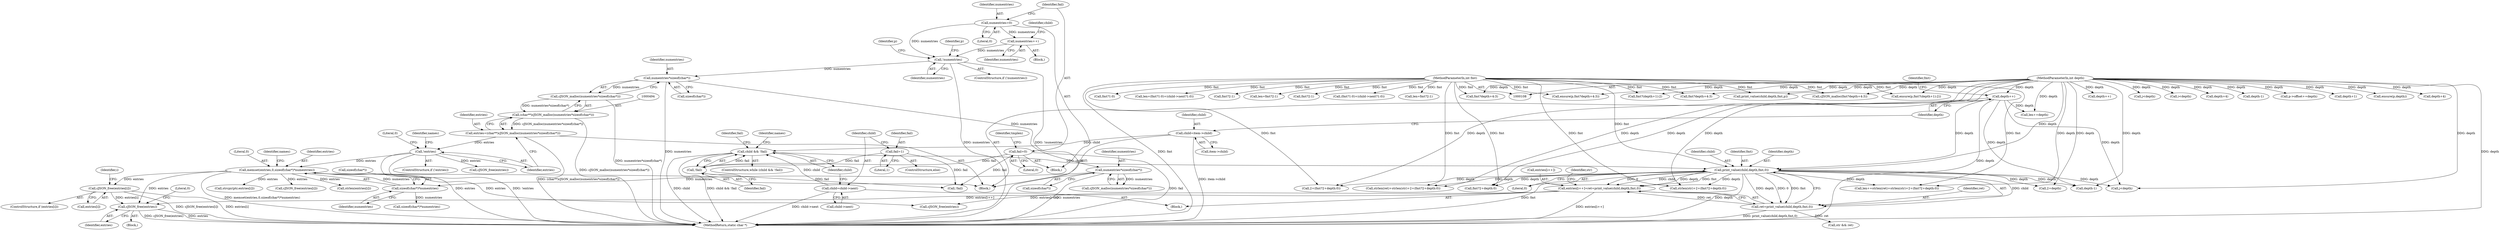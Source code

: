 digraph "0_iperf_91f2fa59e8ed80dfbf400add0164ee0e508e412a_42@API" {
"1000652" [label="(Call,cJSON_free(entries))"];
"1000646" [label="(Call,cJSON_free(entries[i]))"];
"1000522" [label="(Call,memset(entries,0,sizeof(char*)*numentries))"];
"1000501" [label="(Call,!entries)"];
"1000491" [label="(Call,entries=(char**)cJSON_malloc(numentries*sizeof(char*)))"];
"1000493" [label="(Call,(char**)cJSON_malloc(numentries*sizeof(char*)))"];
"1000495" [label="(Call,cJSON_malloc(numentries*sizeof(char*)))"];
"1000496" [label="(Call,numentries*sizeof(char*))"];
"1000167" [label="(Call,!numentries)"];
"1000159" [label="(Call,numentries++)"];
"1000145" [label="(Call,numentries=0)"];
"1000525" [label="(Call,sizeof(char*)*numentries)"];
"1000510" [label="(Call,numentries*sizeof(char*))"];
"1000565" [label="(Call,entries[i++]=ret=print_value(child,depth,fmt,0))"];
"1000570" [label="(Call,ret=print_value(child,depth,fmt,0))"];
"1000572" [label="(Call,print_value(child,depth,fmt,0))"];
"1000549" [label="(Call,child && !fail)"];
"1000601" [label="(Call,child=child->next)"];
"1000536" [label="(Call,child=item->child)"];
"1000551" [label="(Call,!fail)"];
"1000598" [label="(Call,fail=1)"];
"1000149" [label="(Call,fail=0)"];
"1000541" [label="(Call,depth++)"];
"1000110" [label="(MethodParameterIn,int depth)"];
"1000111" [label="(MethodParameterIn,int fmt)"];
"1000572" [label="(Call,print_value(child,depth,fmt,0))"];
"1000509" [label="(Call,cJSON_malloc(numentries*sizeof(char*)))"];
"1000242" [label="(Identifier,p)"];
"1000385" [label="(Call,len=(fmt?1:0)+(child->next?1:0))"];
"1000315" [label="(Call,j<depth)"];
"1000646" [label="(Call,cJSON_free(entries[i]))"];
"1000151" [label="(Literal,0)"];
"1000522" [label="(Call,memset(entries,0,sizeof(char*)*numentries))"];
"1000530" [label="(Identifier,names)"];
"1000652" [label="(Call,cJSON_free(entries))"];
"1000498" [label="(Call,sizeof(char*))"];
"1000729" [label="(Call,strcpy(ptr,entries[i]))"];
"1000219" [label="(Call,i<depth)"];
"1000591" [label="(Call,fmt?2+depth:0)"];
"1000548" [label="(ControlStructure,while (child && !fail))"];
"1000146" [label="(Identifier,numentries)"];
"1000511" [label="(Identifier,numentries)"];
"1000178" [label="(Call,depth+4)"];
"1000608" [label="(Identifier,fail)"];
"1000573" [label="(Identifier,child)"];
"1000162" [label="(Identifier,child)"];
"1000541" [label="(Call,depth++)"];
"1000578" [label="(Call,str && ret)"];
"1000154" [label="(Identifier,tmplen)"];
"1000537" [label="(Identifier,child)"];
"1000571" [label="(Identifier,ret)"];
"1000176" [label="(Call,fmt?depth+4:3)"];
"1000510" [label="(Call,numentries*sizeof(char*))"];
"1000463" [label="(Call,depth-1)"];
"1000647" [label="(Call,entries[i])"];
"1000145" [label="(Call,numentries=0)"];
"1000581" [label="(Call,len+=strlen(ret)+strlen(str)+2+(fmt?2+depth:0))"];
"1000772" [label="(Call,cJSON_free(entries))"];
"1000325" [label="(Call,p->offset+=depth)"];
"1000512" [label="(Call,sizeof(char*))"];
"1000597" [label="(ControlStructure,else)"];
"1000766" [label="(Call,cJSON_free(entries[i]))"];
"1000495" [label="(Call,cJSON_malloc(numentries*sizeof(char*)))"];
"1000593" [label="(Call,2+depth)"];
"1000446" [label="(Call,depth+1)"];
"1000603" [label="(Call,child->next)"];
"1000167" [label="(Call,!numentries)"];
"1000496" [label="(Call,numentries*sizeof(char*))"];
"1000653" [label="(Identifier,entries)"];
"1000171" [label="(Identifier,p)"];
"1000251" [label="(Call,fmt?2:1)"];
"1000160" [label="(Identifier,numentries)"];
"1000575" [label="(Identifier,fmt)"];
"1000492" [label="(Identifier,entries)"];
"1000542" [label="(Identifier,depth)"];
"1000341" [label="(Call,len=fmt?2:1)"];
"1000544" [label="(Identifier,fmt)"];
"1000168" [label="(Identifier,numentries)"];
"1000149" [label="(Call,fail=0)"];
"1000642" [label="(ControlStructure,if (entries[i]))"];
"1000343" [label="(Call,fmt?2:1)"];
"1000607" [label="(Call,!fail)"];
"1000523" [label="(Identifier,entries)"];
"1000444" [label="(Call,fmt?(depth+1):2)"];
"1000497" [label="(Identifier,numentries)"];
"1000387" [label="(Call,(fmt?1:0)+(child->next?1:0))"];
"1000490" [label="(Block,)"];
"1000586" [label="(Call,strlen(str)+2+(fmt?2+depth:0))"];
"1000491" [label="(Call,entries=(char**)cJSON_malloc(numentries*sizeof(char*)))"];
"1000804" [label="(MethodReturn,static char *)"];
"1000602" [label="(Identifier,child)"];
"1000545" [label="(Call,len+=depth)"];
"1000249" [label="(Call,len=fmt?2:1)"];
"1000600" [label="(Literal,1)"];
"1000303" [label="(Call,ensure(p,depth))"];
"1000553" [label="(Block,)"];
"1000111" [label="(MethodParameterIn,int fmt)"];
"1000110" [label="(MethodParameterIn,int depth)"];
"1000574" [label="(Identifier,depth)"];
"1000190" [label="(Call,depth+4)"];
"1000538" [label="(Call,item->child)"];
"1000536" [label="(Call,child=item->child)"];
"1000147" [label="(Literal,0)"];
"1000532" [label="(Call,sizeof(char*)*numentries)"];
"1000549" [label="(Call,child && !fail)"];
"1000623" [label="(Block,)"];
"1000655" [label="(Literal,0)"];
"1000692" [label="(Call,j<depth)"];
"1000525" [label="(Call,sizeof(char*)*numentries)"];
"1000174" [label="(Call,ensure(p,fmt?depth+4:3))"];
"1000524" [label="(Literal,0)"];
"1000150" [label="(Identifier,fail)"];
"1000601" [label="(Call,child=child->next)"];
"1000158" [label="(Block,)"];
"1000579" [label="(Identifier,str)"];
"1000166" [label="(ControlStructure,if (!numentries))"];
"1000388" [label="(Call,fmt?1:0)"];
"1000188" [label="(Call,fmt?depth+4:3)"];
"1000374" [label="(Call,print_value(child,depth,fmt,p))"];
"1000526" [label="(Call,sizeof(char*))"];
"1000500" [label="(ControlStructure,if (!entries))"];
"1000570" [label="(Call,ret=print_value(child,depth,fmt,0))"];
"1000552" [label="(Identifier,fail)"];
"1000576" [label="(Literal,0)"];
"1000565" [label="(Call,entries[i++]=ret=print_value(child,depth,fmt,0))"];
"1000518" [label="(Call,cJSON_free(entries))"];
"1000502" [label="(Identifier,entries)"];
"1000504" [label="(Literal,0)"];
"1000113" [label="(Block,)"];
"1000589" [label="(Call,2+(fmt?2+depth:0))"];
"1000501" [label="(Call,!entries)"];
"1000556" [label="(Identifier,names)"];
"1000782" [label="(Call,depth-1)"];
"1000632" [label="(Identifier,i)"];
"1000159" [label="(Call,numentries++)"];
"1000187" [label="(Call,cJSON_malloc(fmt?depth+4:3))"];
"1000506" [label="(Identifier,names)"];
"1000293" [label="(Call,depth++)"];
"1000551" [label="(Call,!fail)"];
"1000493" [label="(Call,(char**)cJSON_malloc(numentries*sizeof(char*)))"];
"1000528" [label="(Identifier,numentries)"];
"1000550" [label="(Identifier,child)"];
"1000598" [label="(Call,fail=1)"];
"1000599" [label="(Identifier,fail)"];
"1000736" [label="(Call,strlen(entries[i]))"];
"1000566" [label="(Call,entries[i++])"];
"1000442" [label="(Call,ensure(p,fmt?(depth+1):2))"];
"1000583" [label="(Call,strlen(ret)+strlen(str)+2+(fmt?2+depth:0))"];
"1000652" -> "1000623"  [label="AST: "];
"1000652" -> "1000653"  [label="CFG: "];
"1000653" -> "1000652"  [label="AST: "];
"1000655" -> "1000652"  [label="CFG: "];
"1000652" -> "1000804"  [label="DDG: cJSON_free(entries)"];
"1000652" -> "1000804"  [label="DDG: entries"];
"1000646" -> "1000652"  [label="DDG: entries[i]"];
"1000565" -> "1000652"  [label="DDG: entries[i++]"];
"1000522" -> "1000652"  [label="DDG: entries"];
"1000646" -> "1000642"  [label="AST: "];
"1000646" -> "1000647"  [label="CFG: "];
"1000647" -> "1000646"  [label="AST: "];
"1000632" -> "1000646"  [label="CFG: "];
"1000646" -> "1000804"  [label="DDG: cJSON_free(entries[i])"];
"1000646" -> "1000804"  [label="DDG: entries[i]"];
"1000522" -> "1000646"  [label="DDG: entries"];
"1000522" -> "1000490"  [label="AST: "];
"1000522" -> "1000525"  [label="CFG: "];
"1000523" -> "1000522"  [label="AST: "];
"1000524" -> "1000522"  [label="AST: "];
"1000525" -> "1000522"  [label="AST: "];
"1000530" -> "1000522"  [label="CFG: "];
"1000522" -> "1000804"  [label="DDG: memset(entries,0,sizeof(char*)*numentries)"];
"1000501" -> "1000522"  [label="DDG: entries"];
"1000525" -> "1000522"  [label="DDG: numentries"];
"1000522" -> "1000729"  [label="DDG: entries"];
"1000522" -> "1000736"  [label="DDG: entries"];
"1000522" -> "1000766"  [label="DDG: entries"];
"1000522" -> "1000772"  [label="DDG: entries"];
"1000501" -> "1000500"  [label="AST: "];
"1000501" -> "1000502"  [label="CFG: "];
"1000502" -> "1000501"  [label="AST: "];
"1000504" -> "1000501"  [label="CFG: "];
"1000506" -> "1000501"  [label="CFG: "];
"1000501" -> "1000804"  [label="DDG: entries"];
"1000501" -> "1000804"  [label="DDG: !entries"];
"1000491" -> "1000501"  [label="DDG: entries"];
"1000501" -> "1000518"  [label="DDG: entries"];
"1000491" -> "1000490"  [label="AST: "];
"1000491" -> "1000493"  [label="CFG: "];
"1000492" -> "1000491"  [label="AST: "];
"1000493" -> "1000491"  [label="AST: "];
"1000502" -> "1000491"  [label="CFG: "];
"1000491" -> "1000804"  [label="DDG: (char**)cJSON_malloc(numentries*sizeof(char*))"];
"1000493" -> "1000491"  [label="DDG: cJSON_malloc(numentries*sizeof(char*))"];
"1000493" -> "1000495"  [label="CFG: "];
"1000494" -> "1000493"  [label="AST: "];
"1000495" -> "1000493"  [label="AST: "];
"1000493" -> "1000804"  [label="DDG: cJSON_malloc(numentries*sizeof(char*))"];
"1000495" -> "1000493"  [label="DDG: numentries*sizeof(char*)"];
"1000495" -> "1000496"  [label="CFG: "];
"1000496" -> "1000495"  [label="AST: "];
"1000495" -> "1000804"  [label="DDG: numentries*sizeof(char*)"];
"1000496" -> "1000495"  [label="DDG: numentries"];
"1000496" -> "1000498"  [label="CFG: "];
"1000497" -> "1000496"  [label="AST: "];
"1000498" -> "1000496"  [label="AST: "];
"1000496" -> "1000804"  [label="DDG: numentries"];
"1000167" -> "1000496"  [label="DDG: numentries"];
"1000496" -> "1000510"  [label="DDG: numentries"];
"1000167" -> "1000166"  [label="AST: "];
"1000167" -> "1000168"  [label="CFG: "];
"1000168" -> "1000167"  [label="AST: "];
"1000171" -> "1000167"  [label="CFG: "];
"1000242" -> "1000167"  [label="CFG: "];
"1000167" -> "1000804"  [label="DDG: numentries"];
"1000167" -> "1000804"  [label="DDG: !numentries"];
"1000159" -> "1000167"  [label="DDG: numentries"];
"1000145" -> "1000167"  [label="DDG: numentries"];
"1000159" -> "1000158"  [label="AST: "];
"1000159" -> "1000160"  [label="CFG: "];
"1000160" -> "1000159"  [label="AST: "];
"1000162" -> "1000159"  [label="CFG: "];
"1000145" -> "1000159"  [label="DDG: numentries"];
"1000145" -> "1000113"  [label="AST: "];
"1000145" -> "1000147"  [label="CFG: "];
"1000146" -> "1000145"  [label="AST: "];
"1000147" -> "1000145"  [label="AST: "];
"1000150" -> "1000145"  [label="CFG: "];
"1000525" -> "1000528"  [label="CFG: "];
"1000526" -> "1000525"  [label="AST: "];
"1000528" -> "1000525"  [label="AST: "];
"1000510" -> "1000525"  [label="DDG: numentries"];
"1000525" -> "1000532"  [label="DDG: numentries"];
"1000510" -> "1000509"  [label="AST: "];
"1000510" -> "1000512"  [label="CFG: "];
"1000511" -> "1000510"  [label="AST: "];
"1000512" -> "1000510"  [label="AST: "];
"1000509" -> "1000510"  [label="CFG: "];
"1000510" -> "1000804"  [label="DDG: numentries"];
"1000510" -> "1000509"  [label="DDG: numentries"];
"1000565" -> "1000553"  [label="AST: "];
"1000565" -> "1000570"  [label="CFG: "];
"1000566" -> "1000565"  [label="AST: "];
"1000570" -> "1000565"  [label="AST: "];
"1000579" -> "1000565"  [label="CFG: "];
"1000565" -> "1000804"  [label="DDG: entries[i++]"];
"1000570" -> "1000565"  [label="DDG: ret"];
"1000572" -> "1000565"  [label="DDG: child"];
"1000572" -> "1000565"  [label="DDG: depth"];
"1000572" -> "1000565"  [label="DDG: fmt"];
"1000572" -> "1000565"  [label="DDG: 0"];
"1000565" -> "1000772"  [label="DDG: entries[i++]"];
"1000570" -> "1000572"  [label="CFG: "];
"1000571" -> "1000570"  [label="AST: "];
"1000572" -> "1000570"  [label="AST: "];
"1000570" -> "1000804"  [label="DDG: print_value(child,depth,fmt,0)"];
"1000572" -> "1000570"  [label="DDG: child"];
"1000572" -> "1000570"  [label="DDG: depth"];
"1000572" -> "1000570"  [label="DDG: fmt"];
"1000572" -> "1000570"  [label="DDG: 0"];
"1000570" -> "1000578"  [label="DDG: ret"];
"1000572" -> "1000576"  [label="CFG: "];
"1000573" -> "1000572"  [label="AST: "];
"1000574" -> "1000572"  [label="AST: "];
"1000575" -> "1000572"  [label="AST: "];
"1000576" -> "1000572"  [label="AST: "];
"1000572" -> "1000804"  [label="DDG: fmt"];
"1000572" -> "1000804"  [label="DDG: depth"];
"1000549" -> "1000572"  [label="DDG: child"];
"1000541" -> "1000572"  [label="DDG: depth"];
"1000110" -> "1000572"  [label="DDG: depth"];
"1000111" -> "1000572"  [label="DDG: fmt"];
"1000572" -> "1000581"  [label="DDG: depth"];
"1000572" -> "1000583"  [label="DDG: depth"];
"1000572" -> "1000586"  [label="DDG: depth"];
"1000572" -> "1000589"  [label="DDG: depth"];
"1000572" -> "1000591"  [label="DDG: depth"];
"1000572" -> "1000593"  [label="DDG: depth"];
"1000572" -> "1000692"  [label="DDG: depth"];
"1000572" -> "1000782"  [label="DDG: depth"];
"1000549" -> "1000548"  [label="AST: "];
"1000549" -> "1000550"  [label="CFG: "];
"1000549" -> "1000551"  [label="CFG: "];
"1000550" -> "1000549"  [label="AST: "];
"1000551" -> "1000549"  [label="AST: "];
"1000556" -> "1000549"  [label="CFG: "];
"1000608" -> "1000549"  [label="CFG: "];
"1000549" -> "1000804"  [label="DDG: child"];
"1000549" -> "1000804"  [label="DDG: child && !fail"];
"1000601" -> "1000549"  [label="DDG: child"];
"1000536" -> "1000549"  [label="DDG: child"];
"1000551" -> "1000549"  [label="DDG: fail"];
"1000601" -> "1000553"  [label="AST: "];
"1000601" -> "1000603"  [label="CFG: "];
"1000602" -> "1000601"  [label="AST: "];
"1000603" -> "1000601"  [label="AST: "];
"1000550" -> "1000601"  [label="CFG: "];
"1000601" -> "1000804"  [label="DDG: child->next"];
"1000536" -> "1000490"  [label="AST: "];
"1000536" -> "1000538"  [label="CFG: "];
"1000537" -> "1000536"  [label="AST: "];
"1000538" -> "1000536"  [label="AST: "];
"1000542" -> "1000536"  [label="CFG: "];
"1000536" -> "1000804"  [label="DDG: item->child"];
"1000551" -> "1000552"  [label="CFG: "];
"1000552" -> "1000551"  [label="AST: "];
"1000598" -> "1000551"  [label="DDG: fail"];
"1000149" -> "1000551"  [label="DDG: fail"];
"1000551" -> "1000607"  [label="DDG: fail"];
"1000598" -> "1000597"  [label="AST: "];
"1000598" -> "1000600"  [label="CFG: "];
"1000599" -> "1000598"  [label="AST: "];
"1000600" -> "1000598"  [label="AST: "];
"1000602" -> "1000598"  [label="CFG: "];
"1000598" -> "1000607"  [label="DDG: fail"];
"1000149" -> "1000113"  [label="AST: "];
"1000149" -> "1000151"  [label="CFG: "];
"1000150" -> "1000149"  [label="AST: "];
"1000151" -> "1000149"  [label="AST: "];
"1000154" -> "1000149"  [label="CFG: "];
"1000149" -> "1000804"  [label="DDG: fail"];
"1000149" -> "1000607"  [label="DDG: fail"];
"1000541" -> "1000490"  [label="AST: "];
"1000541" -> "1000542"  [label="CFG: "];
"1000542" -> "1000541"  [label="AST: "];
"1000544" -> "1000541"  [label="CFG: "];
"1000541" -> "1000804"  [label="DDG: depth"];
"1000110" -> "1000541"  [label="DDG: depth"];
"1000541" -> "1000545"  [label="DDG: depth"];
"1000541" -> "1000692"  [label="DDG: depth"];
"1000541" -> "1000782"  [label="DDG: depth"];
"1000110" -> "1000108"  [label="AST: "];
"1000110" -> "1000804"  [label="DDG: depth"];
"1000110" -> "1000174"  [label="DDG: depth"];
"1000110" -> "1000176"  [label="DDG: depth"];
"1000110" -> "1000178"  [label="DDG: depth"];
"1000110" -> "1000187"  [label="DDG: depth"];
"1000110" -> "1000188"  [label="DDG: depth"];
"1000110" -> "1000190"  [label="DDG: depth"];
"1000110" -> "1000219"  [label="DDG: depth"];
"1000110" -> "1000293"  [label="DDG: depth"];
"1000110" -> "1000303"  [label="DDG: depth"];
"1000110" -> "1000315"  [label="DDG: depth"];
"1000110" -> "1000325"  [label="DDG: depth"];
"1000110" -> "1000374"  [label="DDG: depth"];
"1000110" -> "1000442"  [label="DDG: depth"];
"1000110" -> "1000444"  [label="DDG: depth"];
"1000110" -> "1000446"  [label="DDG: depth"];
"1000110" -> "1000463"  [label="DDG: depth"];
"1000110" -> "1000545"  [label="DDG: depth"];
"1000110" -> "1000581"  [label="DDG: depth"];
"1000110" -> "1000583"  [label="DDG: depth"];
"1000110" -> "1000586"  [label="DDG: depth"];
"1000110" -> "1000589"  [label="DDG: depth"];
"1000110" -> "1000591"  [label="DDG: depth"];
"1000110" -> "1000593"  [label="DDG: depth"];
"1000110" -> "1000692"  [label="DDG: depth"];
"1000110" -> "1000782"  [label="DDG: depth"];
"1000111" -> "1000108"  [label="AST: "];
"1000111" -> "1000804"  [label="DDG: fmt"];
"1000111" -> "1000174"  [label="DDG: fmt"];
"1000111" -> "1000176"  [label="DDG: fmt"];
"1000111" -> "1000187"  [label="DDG: fmt"];
"1000111" -> "1000188"  [label="DDG: fmt"];
"1000111" -> "1000249"  [label="DDG: fmt"];
"1000111" -> "1000251"  [label="DDG: fmt"];
"1000111" -> "1000341"  [label="DDG: fmt"];
"1000111" -> "1000343"  [label="DDG: fmt"];
"1000111" -> "1000374"  [label="DDG: fmt"];
"1000111" -> "1000385"  [label="DDG: fmt"];
"1000111" -> "1000387"  [label="DDG: fmt"];
"1000111" -> "1000388"  [label="DDG: fmt"];
"1000111" -> "1000442"  [label="DDG: fmt"];
"1000111" -> "1000444"  [label="DDG: fmt"];
"1000111" -> "1000581"  [label="DDG: fmt"];
"1000111" -> "1000583"  [label="DDG: fmt"];
"1000111" -> "1000586"  [label="DDG: fmt"];
"1000111" -> "1000589"  [label="DDG: fmt"];
"1000111" -> "1000591"  [label="DDG: fmt"];
}
